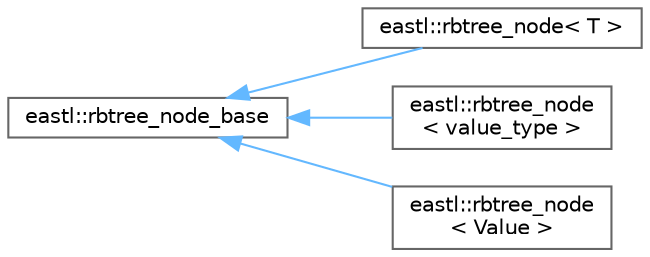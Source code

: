 digraph "类继承关系图"
{
 // LATEX_PDF_SIZE
  bgcolor="transparent";
  edge [fontname=Helvetica,fontsize=10,labelfontname=Helvetica,labelfontsize=10];
  node [fontname=Helvetica,fontsize=10,shape=box,height=0.2,width=0.4];
  rankdir="LR";
  Node0 [id="Node000000",label="eastl::rbtree_node_base",height=0.2,width=0.4,color="grey40", fillcolor="white", style="filled",URL="$structeastl_1_1rbtree__node__base.html",tooltip=" "];
  Node0 -> Node1 [id="edge1008_Node000000_Node000001",dir="back",color="steelblue1",style="solid",tooltip=" "];
  Node1 [id="Node000001",label="eastl::rbtree_node\< T \>",height=0.2,width=0.4,color="grey40", fillcolor="white", style="filled",URL="$structeastl_1_1rbtree__node.html",tooltip=" "];
  Node0 -> Node2 [id="edge1009_Node000000_Node000002",dir="back",color="steelblue1",style="solid",tooltip=" "];
  Node2 [id="Node000002",label="eastl::rbtree_node\l\< value_type \>",height=0.2,width=0.4,color="grey40", fillcolor="white", style="filled",URL="$structeastl_1_1rbtree__node.html",tooltip=" "];
  Node0 -> Node3 [id="edge1010_Node000000_Node000003",dir="back",color="steelblue1",style="solid",tooltip=" "];
  Node3 [id="Node000003",label="eastl::rbtree_node\l\< Value \>",height=0.2,width=0.4,color="grey40", fillcolor="white", style="filled",URL="$structeastl_1_1rbtree__node.html",tooltip=" "];
}
